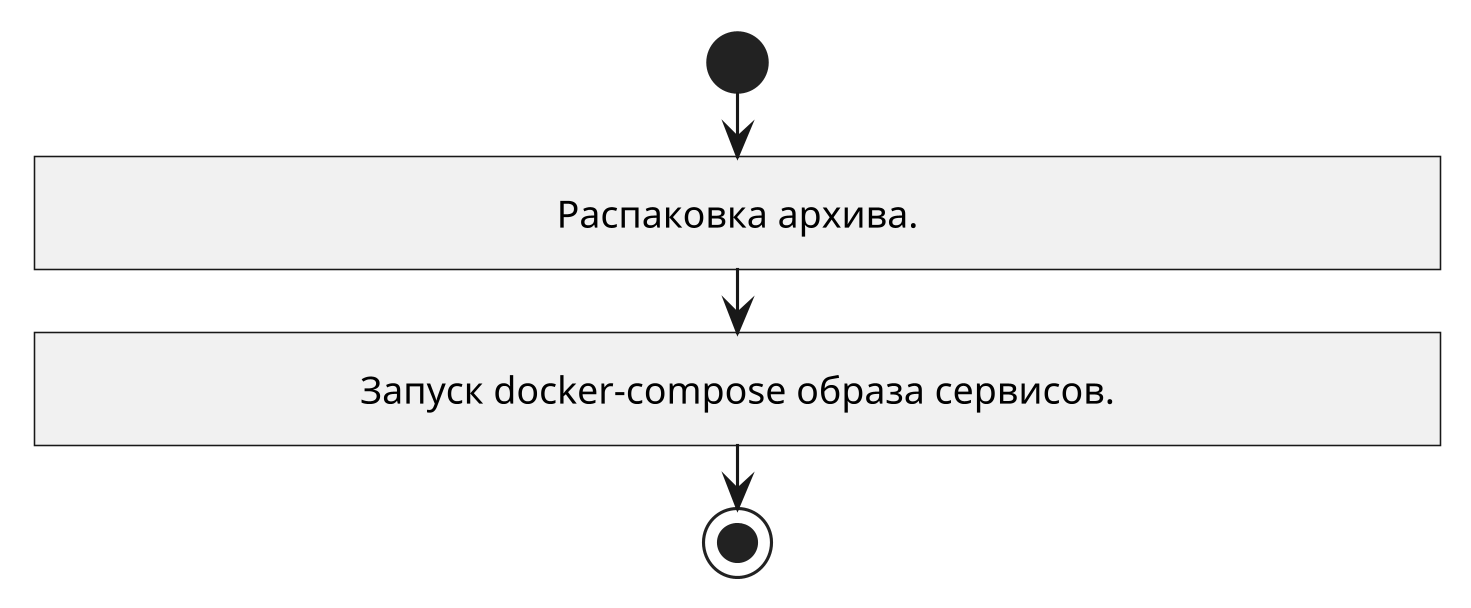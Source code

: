 @startuml
start
skinparam MinClassWidth 450
skinparam DefaultTextAlignment center
skinparam dpi 300

:Распаковка архива.; <<task>>
:Запуск docker-compose образа сервисов.; <<task>>

stop
@enduml
